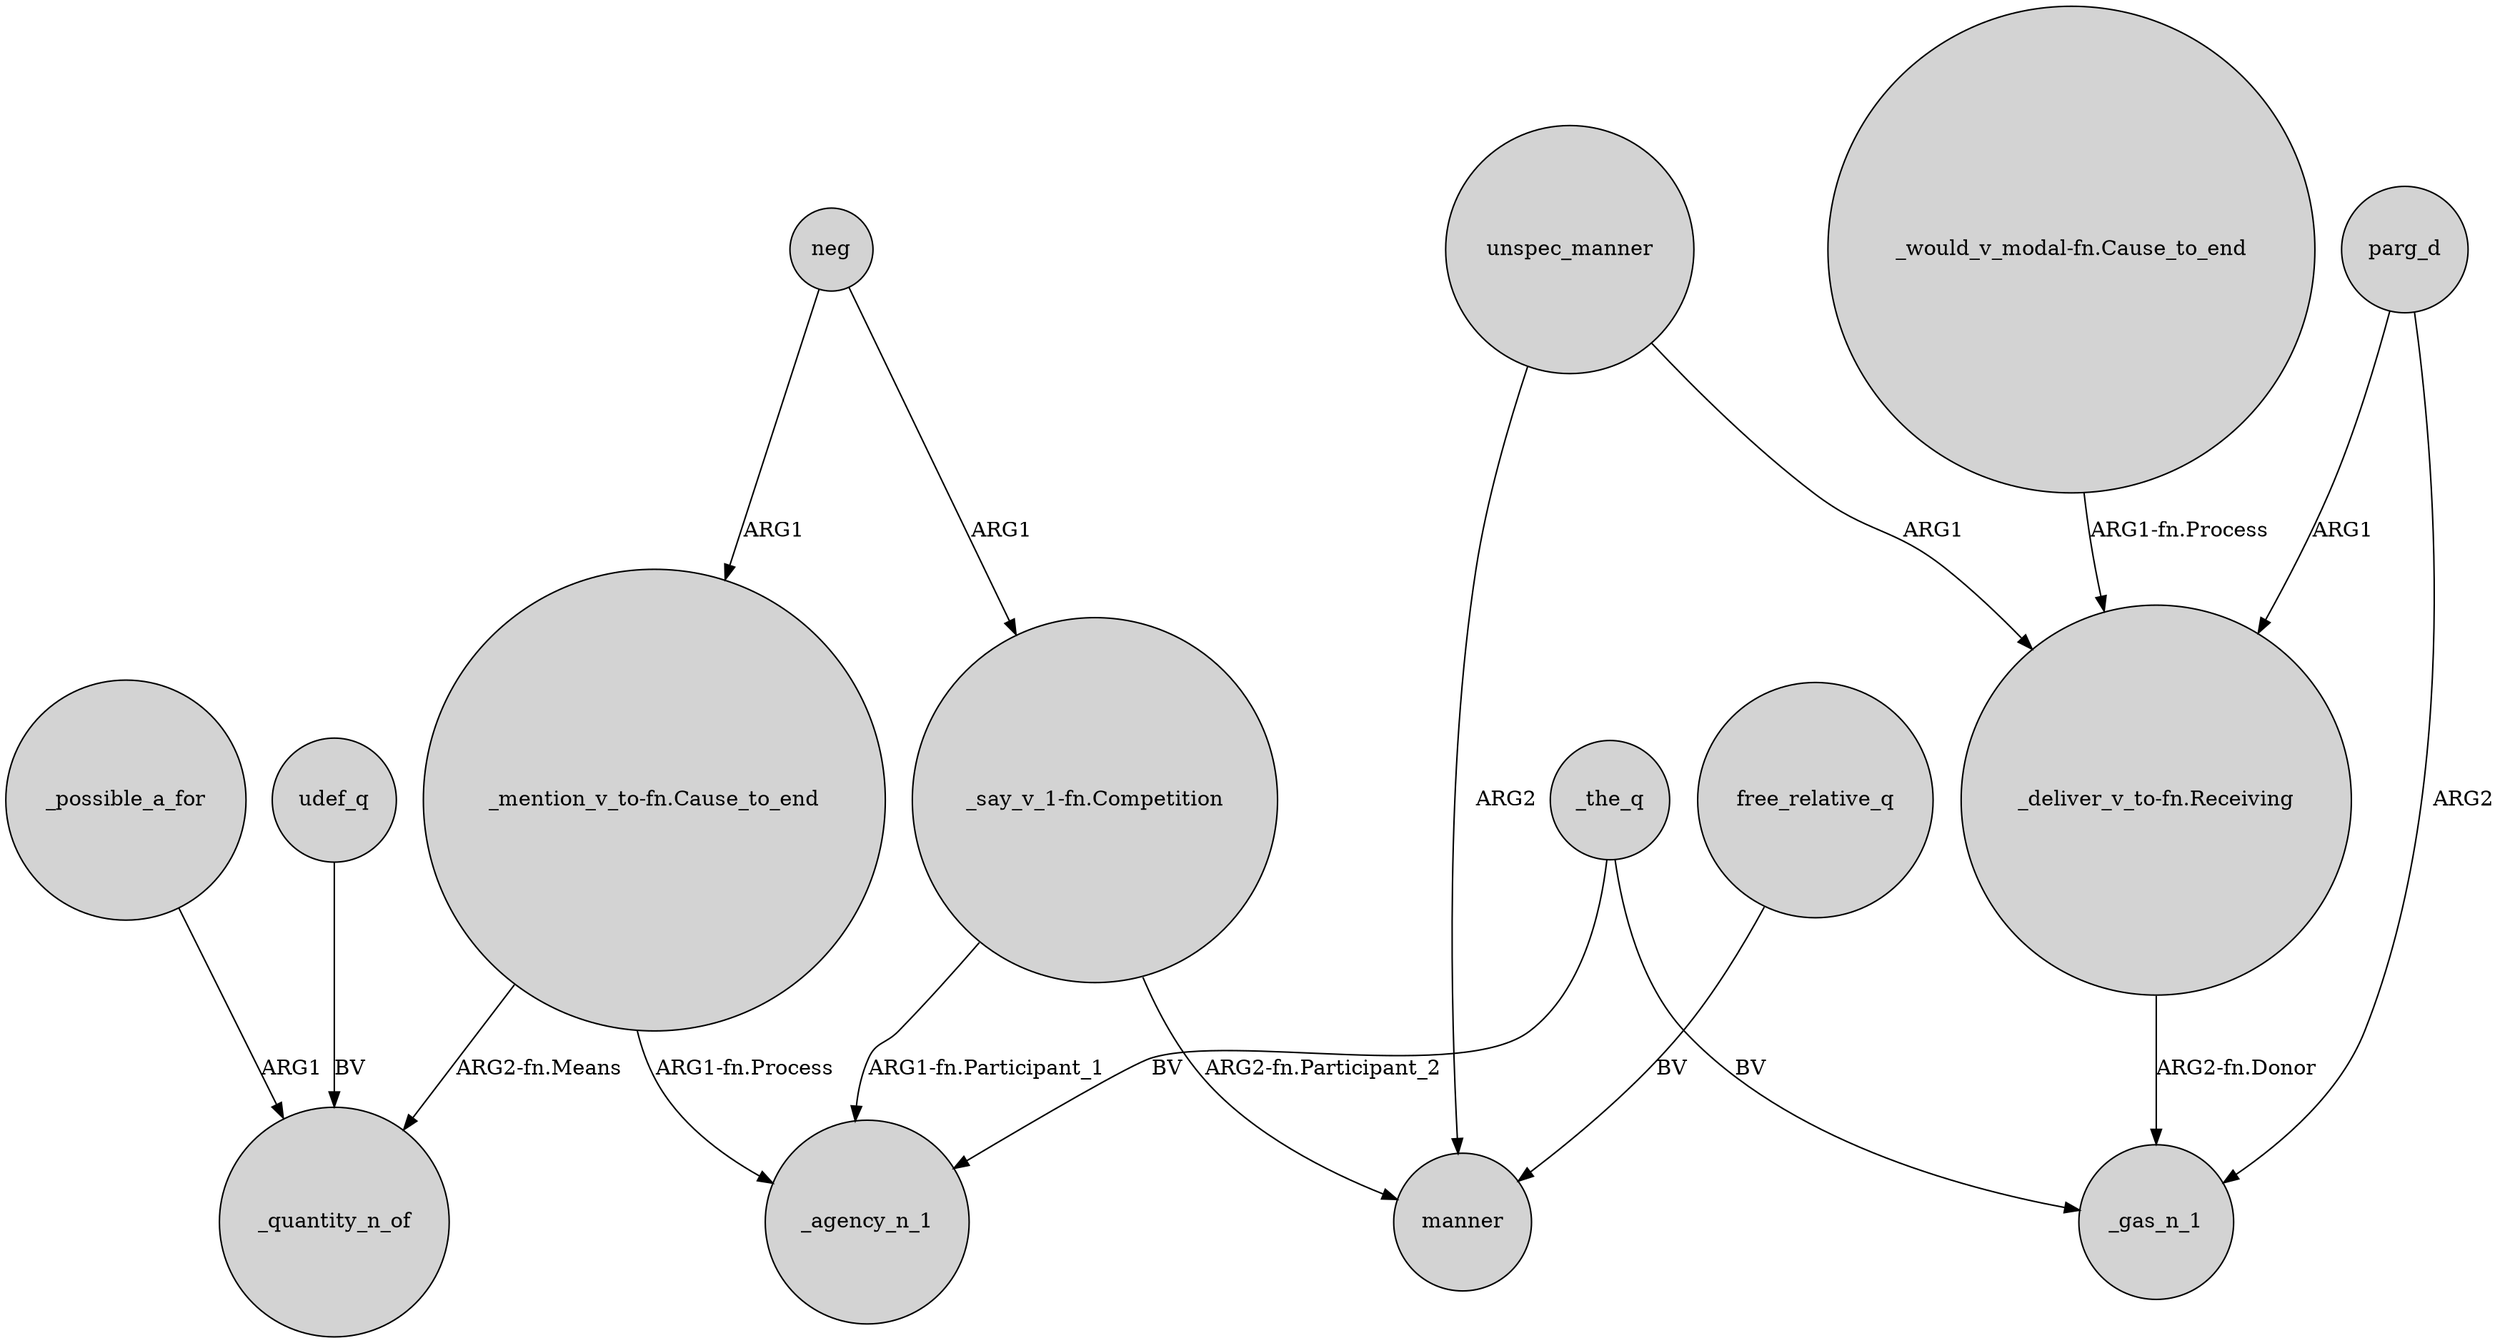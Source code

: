 digraph {
	node [shape=circle style=filled]
	_the_q -> _agency_n_1 [label=BV]
	parg_d -> _gas_n_1 [label=ARG2]
	"_mention_v_to-fn.Cause_to_end" -> _agency_n_1 [label="ARG1-fn.Process"]
	unspec_manner -> manner [label=ARG2]
	neg -> "_say_v_1-fn.Competition" [label=ARG1]
	"_deliver_v_to-fn.Receiving" -> _gas_n_1 [label="ARG2-fn.Donor"]
	free_relative_q -> manner [label=BV]
	unspec_manner -> "_deliver_v_to-fn.Receiving" [label=ARG1]
	parg_d -> "_deliver_v_to-fn.Receiving" [label=ARG1]
	neg -> "_mention_v_to-fn.Cause_to_end" [label=ARG1]
	"_would_v_modal-fn.Cause_to_end" -> "_deliver_v_to-fn.Receiving" [label="ARG1-fn.Process"]
	"_say_v_1-fn.Competition" -> manner [label="ARG2-fn.Participant_2"]
	_the_q -> _gas_n_1 [label=BV]
	_possible_a_for -> _quantity_n_of [label=ARG1]
	"_say_v_1-fn.Competition" -> _agency_n_1 [label="ARG1-fn.Participant_1"]
	"_mention_v_to-fn.Cause_to_end" -> _quantity_n_of [label="ARG2-fn.Means"]
	udef_q -> _quantity_n_of [label=BV]
}
